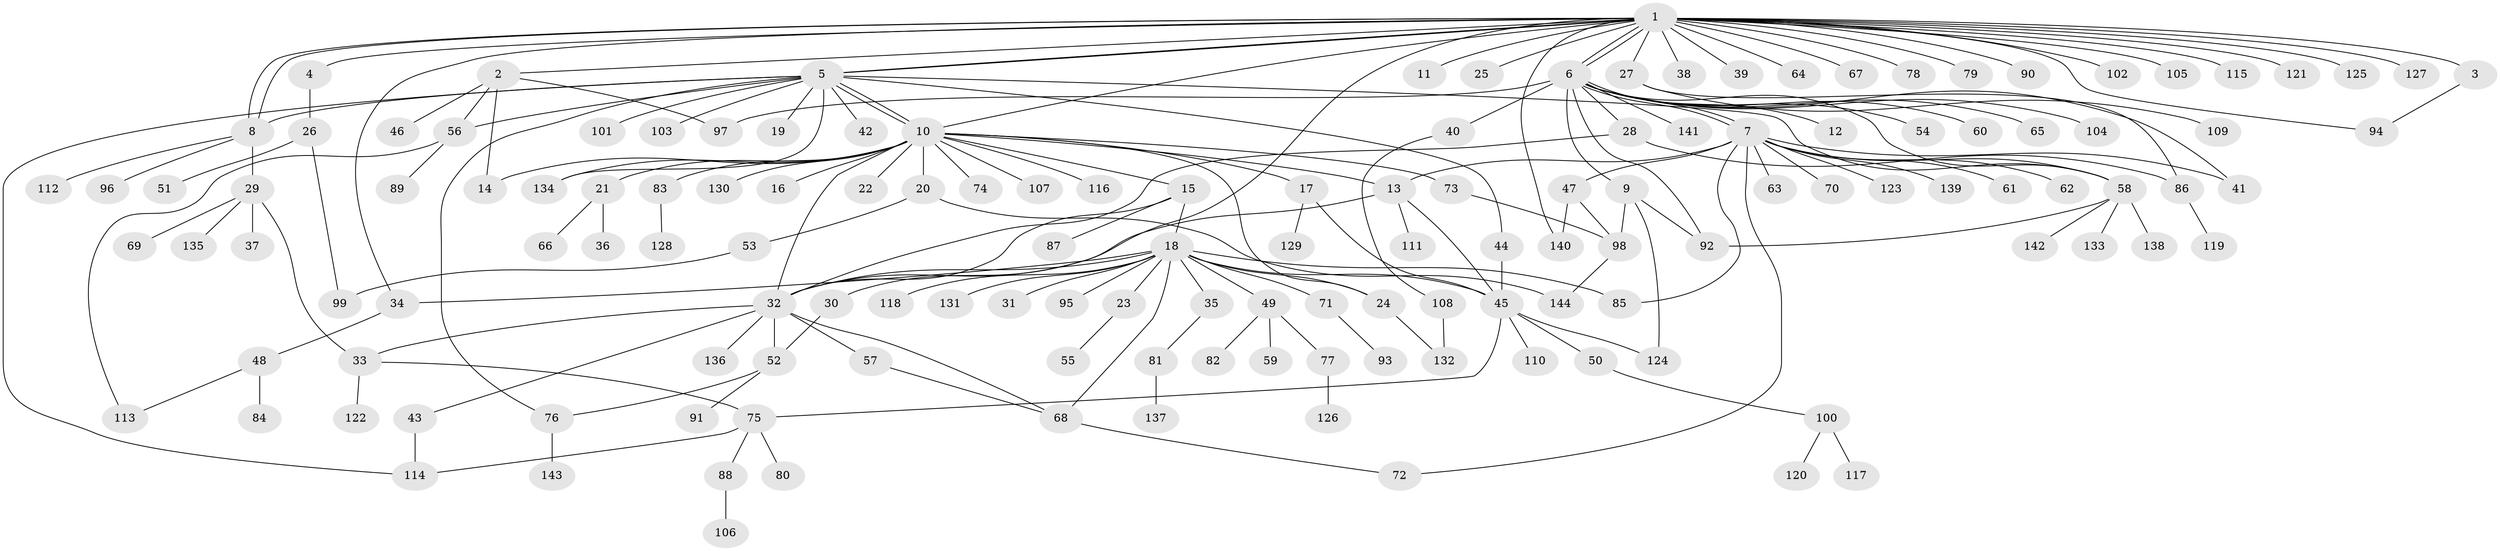 // coarse degree distribution, {4: 0.04, 14: 0.01, 1: 0.68, 2: 0.17, 9: 0.01, 11: 0.01, 15: 0.01, 3: 0.03, 6: 0.01, 23: 0.01, 30: 0.01, 5: 0.01}
// Generated by graph-tools (version 1.1) at 2025/50/03/04/25 21:50:33]
// undirected, 144 vertices, 189 edges
graph export_dot {
graph [start="1"]
  node [color=gray90,style=filled];
  1;
  2;
  3;
  4;
  5;
  6;
  7;
  8;
  9;
  10;
  11;
  12;
  13;
  14;
  15;
  16;
  17;
  18;
  19;
  20;
  21;
  22;
  23;
  24;
  25;
  26;
  27;
  28;
  29;
  30;
  31;
  32;
  33;
  34;
  35;
  36;
  37;
  38;
  39;
  40;
  41;
  42;
  43;
  44;
  45;
  46;
  47;
  48;
  49;
  50;
  51;
  52;
  53;
  54;
  55;
  56;
  57;
  58;
  59;
  60;
  61;
  62;
  63;
  64;
  65;
  66;
  67;
  68;
  69;
  70;
  71;
  72;
  73;
  74;
  75;
  76;
  77;
  78;
  79;
  80;
  81;
  82;
  83;
  84;
  85;
  86;
  87;
  88;
  89;
  90;
  91;
  92;
  93;
  94;
  95;
  96;
  97;
  98;
  99;
  100;
  101;
  102;
  103;
  104;
  105;
  106;
  107;
  108;
  109;
  110;
  111;
  112;
  113;
  114;
  115;
  116;
  117;
  118;
  119;
  120;
  121;
  122;
  123;
  124;
  125;
  126;
  127;
  128;
  129;
  130;
  131;
  132;
  133;
  134;
  135;
  136;
  137;
  138;
  139;
  140;
  141;
  142;
  143;
  144;
  1 -- 2;
  1 -- 3;
  1 -- 4;
  1 -- 5;
  1 -- 5;
  1 -- 6;
  1 -- 6;
  1 -- 8;
  1 -- 8;
  1 -- 10;
  1 -- 11;
  1 -- 25;
  1 -- 27;
  1 -- 30;
  1 -- 34;
  1 -- 38;
  1 -- 39;
  1 -- 64;
  1 -- 67;
  1 -- 78;
  1 -- 79;
  1 -- 90;
  1 -- 94;
  1 -- 102;
  1 -- 105;
  1 -- 115;
  1 -- 121;
  1 -- 125;
  1 -- 127;
  1 -- 140;
  2 -- 14;
  2 -- 46;
  2 -- 56;
  2 -- 97;
  3 -- 94;
  4 -- 26;
  5 -- 8;
  5 -- 10;
  5 -- 10;
  5 -- 19;
  5 -- 42;
  5 -- 44;
  5 -- 56;
  5 -- 58;
  5 -- 76;
  5 -- 101;
  5 -- 103;
  5 -- 114;
  5 -- 134;
  6 -- 7;
  6 -- 7;
  6 -- 9;
  6 -- 12;
  6 -- 28;
  6 -- 40;
  6 -- 41;
  6 -- 54;
  6 -- 58;
  6 -- 60;
  6 -- 65;
  6 -- 92;
  6 -- 97;
  6 -- 104;
  6 -- 141;
  7 -- 13;
  7 -- 41;
  7 -- 47;
  7 -- 58;
  7 -- 61;
  7 -- 62;
  7 -- 63;
  7 -- 70;
  7 -- 72;
  7 -- 85;
  7 -- 123;
  7 -- 139;
  8 -- 29;
  8 -- 96;
  8 -- 112;
  9 -- 92;
  9 -- 98;
  9 -- 124;
  10 -- 13;
  10 -- 14;
  10 -- 15;
  10 -- 16;
  10 -- 17;
  10 -- 20;
  10 -- 21;
  10 -- 22;
  10 -- 24;
  10 -- 32;
  10 -- 73;
  10 -- 74;
  10 -- 83;
  10 -- 107;
  10 -- 116;
  10 -- 130;
  10 -- 134;
  13 -- 32;
  13 -- 45;
  13 -- 111;
  15 -- 18;
  15 -- 32;
  15 -- 87;
  17 -- 45;
  17 -- 129;
  18 -- 23;
  18 -- 24;
  18 -- 31;
  18 -- 32;
  18 -- 34;
  18 -- 35;
  18 -- 45;
  18 -- 49;
  18 -- 68;
  18 -- 71;
  18 -- 85;
  18 -- 95;
  18 -- 118;
  18 -- 131;
  20 -- 53;
  20 -- 144;
  21 -- 36;
  21 -- 66;
  23 -- 55;
  24 -- 132;
  26 -- 51;
  26 -- 99;
  27 -- 86;
  27 -- 109;
  28 -- 32;
  28 -- 86;
  29 -- 33;
  29 -- 37;
  29 -- 69;
  29 -- 135;
  30 -- 52;
  32 -- 33;
  32 -- 43;
  32 -- 52;
  32 -- 57;
  32 -- 68;
  32 -- 136;
  33 -- 75;
  33 -- 122;
  34 -- 48;
  35 -- 81;
  40 -- 108;
  43 -- 114;
  44 -- 45;
  45 -- 50;
  45 -- 75;
  45 -- 110;
  45 -- 124;
  47 -- 98;
  47 -- 140;
  48 -- 84;
  48 -- 113;
  49 -- 59;
  49 -- 77;
  49 -- 82;
  50 -- 100;
  52 -- 76;
  52 -- 91;
  53 -- 99;
  56 -- 89;
  56 -- 113;
  57 -- 68;
  58 -- 92;
  58 -- 133;
  58 -- 138;
  58 -- 142;
  68 -- 72;
  71 -- 93;
  73 -- 98;
  75 -- 80;
  75 -- 88;
  75 -- 114;
  76 -- 143;
  77 -- 126;
  81 -- 137;
  83 -- 128;
  86 -- 119;
  88 -- 106;
  98 -- 144;
  100 -- 117;
  100 -- 120;
  108 -- 132;
}
